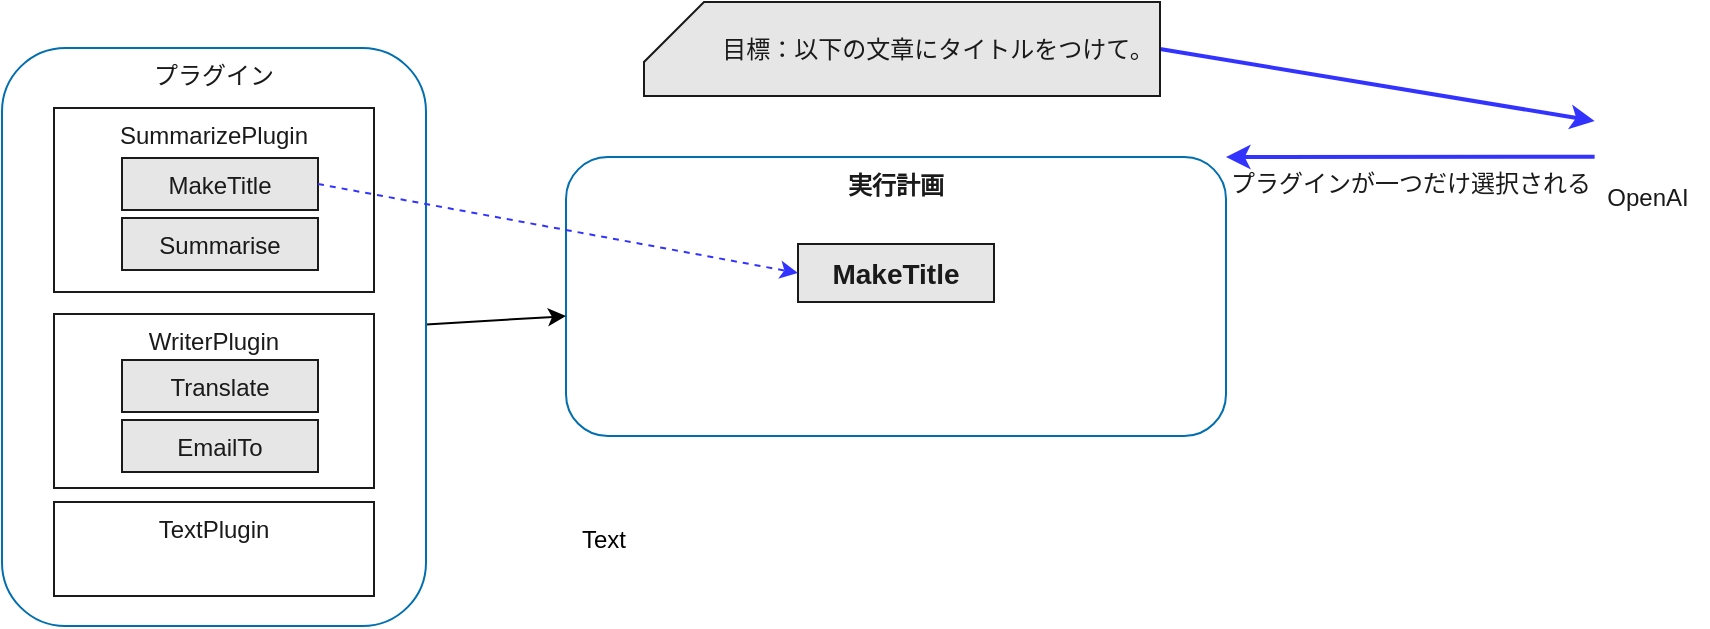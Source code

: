 <mxfile>
    <diagram id="pyFOITWGm1L5QSNy7el4" name="Page-1">
        <mxGraphModel dx="1087" dy="670" grid="0" gridSize="10" guides="1" tooltips="1" connect="1" arrows="1" fold="1" page="0" pageScale="1" pageWidth="850" pageHeight="1100" background="#ffffff" math="0" shadow="0">
            <root>
                <mxCell id="0"/>
                <mxCell id="1" parent="0"/>
                <mxCell id="22" value="実行計画" style="rounded=1;whiteSpace=wrap;html=1;fillColor=none;fontColor=#1A1A1A;strokeColor=#006EAF;verticalAlign=top;fontStyle=1" parent="1" vertex="1">
                    <mxGeometry x="326" y="188.55" width="330" height="139.45" as="geometry"/>
                </mxCell>
                <mxCell id="29" value="" style="edgeStyle=none;html=1;fontColor=#1A1A1A;" parent="1" source="27" target="22" edge="1">
                    <mxGeometry relative="1" as="geometry"/>
                </mxCell>
                <mxCell id="27" value="プラグイン" style="rounded=1;whiteSpace=wrap;html=1;fillColor=none;fontColor=#1A1A1A;strokeColor=#006EAF;verticalAlign=top;" parent="1" vertex="1">
                    <mxGeometry x="44" y="134" width="212" height="289" as="geometry"/>
                </mxCell>
                <mxCell id="28" value="SummarizePlugin" style="rounded=0;whiteSpace=wrap;html=1;fontColor=#1A1A1A;fillColor=none;strokeColor=#1A1A1A;verticalAlign=top;" parent="1" vertex="1">
                    <mxGeometry x="70" y="164" width="160" height="92" as="geometry"/>
                </mxCell>
                <mxCell id="30" value="WriterPlugin" style="rounded=0;whiteSpace=wrap;html=1;fontColor=#1A1A1A;fillColor=none;strokeColor=#1A1A1A;verticalAlign=top;" parent="1" vertex="1">
                    <mxGeometry x="70" y="267" width="160" height="87" as="geometry"/>
                </mxCell>
                <mxCell id="31" value="TextPlugin" style="rounded=0;whiteSpace=wrap;html=1;fontColor=#1A1A1A;fillColor=none;strokeColor=#1A1A1A;verticalAlign=top;" parent="1" vertex="1">
                    <mxGeometry x="70" y="361" width="160" height="47" as="geometry"/>
                </mxCell>
                <mxCell id="32" value="MakeTitle" style="rounded=0;whiteSpace=wrap;html=1;fontColor=#1A1A1A;fillColor=#E6E6E6;strokeColor=#1A1A1A;verticalAlign=top;" parent="1" vertex="1">
                    <mxGeometry x="104" y="189" width="98" height="26" as="geometry"/>
                </mxCell>
                <mxCell id="33" value="Summarise" style="rounded=0;whiteSpace=wrap;html=1;fontColor=#1A1A1A;fillColor=#E6E6E6;strokeColor=#1A1A1A;verticalAlign=top;" parent="1" vertex="1">
                    <mxGeometry x="104" y="219" width="98" height="26" as="geometry"/>
                </mxCell>
                <mxCell id="35" value="Translate" style="rounded=0;whiteSpace=wrap;html=1;fontColor=#1A1A1A;fillColor=#E6E6E6;strokeColor=#1A1A1A;verticalAlign=top;" parent="1" vertex="1">
                    <mxGeometry x="104" y="290" width="98" height="26" as="geometry"/>
                </mxCell>
                <mxCell id="36" value="EmailTo" style="rounded=0;whiteSpace=wrap;html=1;fontColor=#1A1A1A;fillColor=#E6E6E6;strokeColor=#1A1A1A;verticalAlign=top;" parent="1" vertex="1">
                    <mxGeometry x="104" y="320" width="98" height="26" as="geometry"/>
                </mxCell>
                <mxCell id="42" style="edgeStyle=none;html=1;fontSize=12;fontColor=#1A1A1A;exitX=1;exitY=0.5;exitDx=0;exitDy=0;exitPerimeter=0;strokeColor=#3333FF;strokeWidth=2;" parent="1" source="37" target="39" edge="1">
                    <mxGeometry relative="1" as="geometry"/>
                </mxCell>
                <mxCell id="37" value="&lt;font style=&quot;font-size: 12px;&quot;&gt;　　　目標：&lt;span style=&quot;font-family: Consolas, &amp;quot;Courier New&amp;quot;, monospace;&quot;&gt;以下の文章にタイトルをつけて。&lt;/span&gt;&lt;/font&gt;" style="shape=card;whiteSpace=wrap;html=1;labelBackgroundColor=none;strokeColor=#1A1A1A;fontColor=#1A1A1A;fillColor=#E6E6E6;" parent="1" vertex="1">
                    <mxGeometry x="365" y="111" width="258" height="47" as="geometry"/>
                </mxCell>
                <mxCell id="43" value="" style="group" parent="1" vertex="1" connectable="0">
                    <mxGeometry x="837" y="148.0" width="60" height="75.9" as="geometry"/>
                </mxCell>
                <mxCell id="39" value="" style="shape=image;verticalLabelPosition=bottom;labelBackgroundColor=default;verticalAlign=top;aspect=fixed;imageAspect=0;image=https://www.basicthinking.de/blog/wp-content/uploads/2023/01/azure-openai-service.jpg;clipPath=inset(9.76% 29.33% 12.13% 27%);" parent="43" vertex="1">
                    <mxGeometry x="3.31" width="53.39" height="53.8" as="geometry"/>
                </mxCell>
                <mxCell id="40" value="OpenAI" style="text;html=1;strokeColor=none;fillColor=none;align=center;verticalAlign=middle;whiteSpace=wrap;rounded=0;labelBackgroundColor=none;fontSize=12;fontColor=#1A1A1A;" parent="43" vertex="1">
                    <mxGeometry y="45.9" width="60" height="30" as="geometry"/>
                </mxCell>
                <mxCell id="46" value="プラグインが一つだけ選択される" style="edgeStyle=none;html=1;fontSize=12;fontColor=#1A1A1A;exitX=0;exitY=0.75;exitDx=0;exitDy=0;strokeColor=#3333FF;strokeWidth=2;entryX=1;entryY=0;entryDx=0;entryDy=0;labelBackgroundColor=none;verticalAlign=top;" parent="1" source="39" target="22" edge="1">
                    <mxGeometry relative="1" as="geometry">
                        <mxPoint x="633" y="144.5" as="sourcePoint"/>
                        <mxPoint x="910.31" y="142.128" as="targetPoint"/>
                    </mxGeometry>
                </mxCell>
                <mxCell id="48" value="MakeTitle" style="rounded=0;whiteSpace=wrap;html=1;fontColor=#1A1A1A;fillColor=#E6E6E6;strokeColor=#1A1A1A;verticalAlign=top;fontSize=14;fontStyle=1" parent="1" vertex="1">
                    <mxGeometry x="442" y="232" width="98" height="29" as="geometry"/>
                </mxCell>
                <mxCell id="52" style="edgeStyle=none;html=1;fontSize=12;fontColor=#1A1A1A;exitX=1;exitY=0.5;exitDx=0;exitDy=0;strokeColor=#3333FF;strokeWidth=1;entryX=0;entryY=0.5;entryDx=0;entryDy=0;dashed=1;" parent="1" source="32" target="48" edge="1">
                    <mxGeometry relative="1" as="geometry">
                        <mxPoint x="407.31" y="220.8" as="sourcePoint"/>
                        <mxPoint x="288" y="261.0" as="targetPoint"/>
                    </mxGeometry>
                </mxCell>
                <mxCell id="54" value="Text" style="text;strokeColor=none;align=center;fillColor=none;html=1;verticalAlign=middle;whiteSpace=wrap;rounded=0;" parent="1" vertex="1">
                    <mxGeometry x="315" y="365" width="60" height="30" as="geometry"/>
                </mxCell>
            </root>
        </mxGraphModel>
    </diagram>
</mxfile>